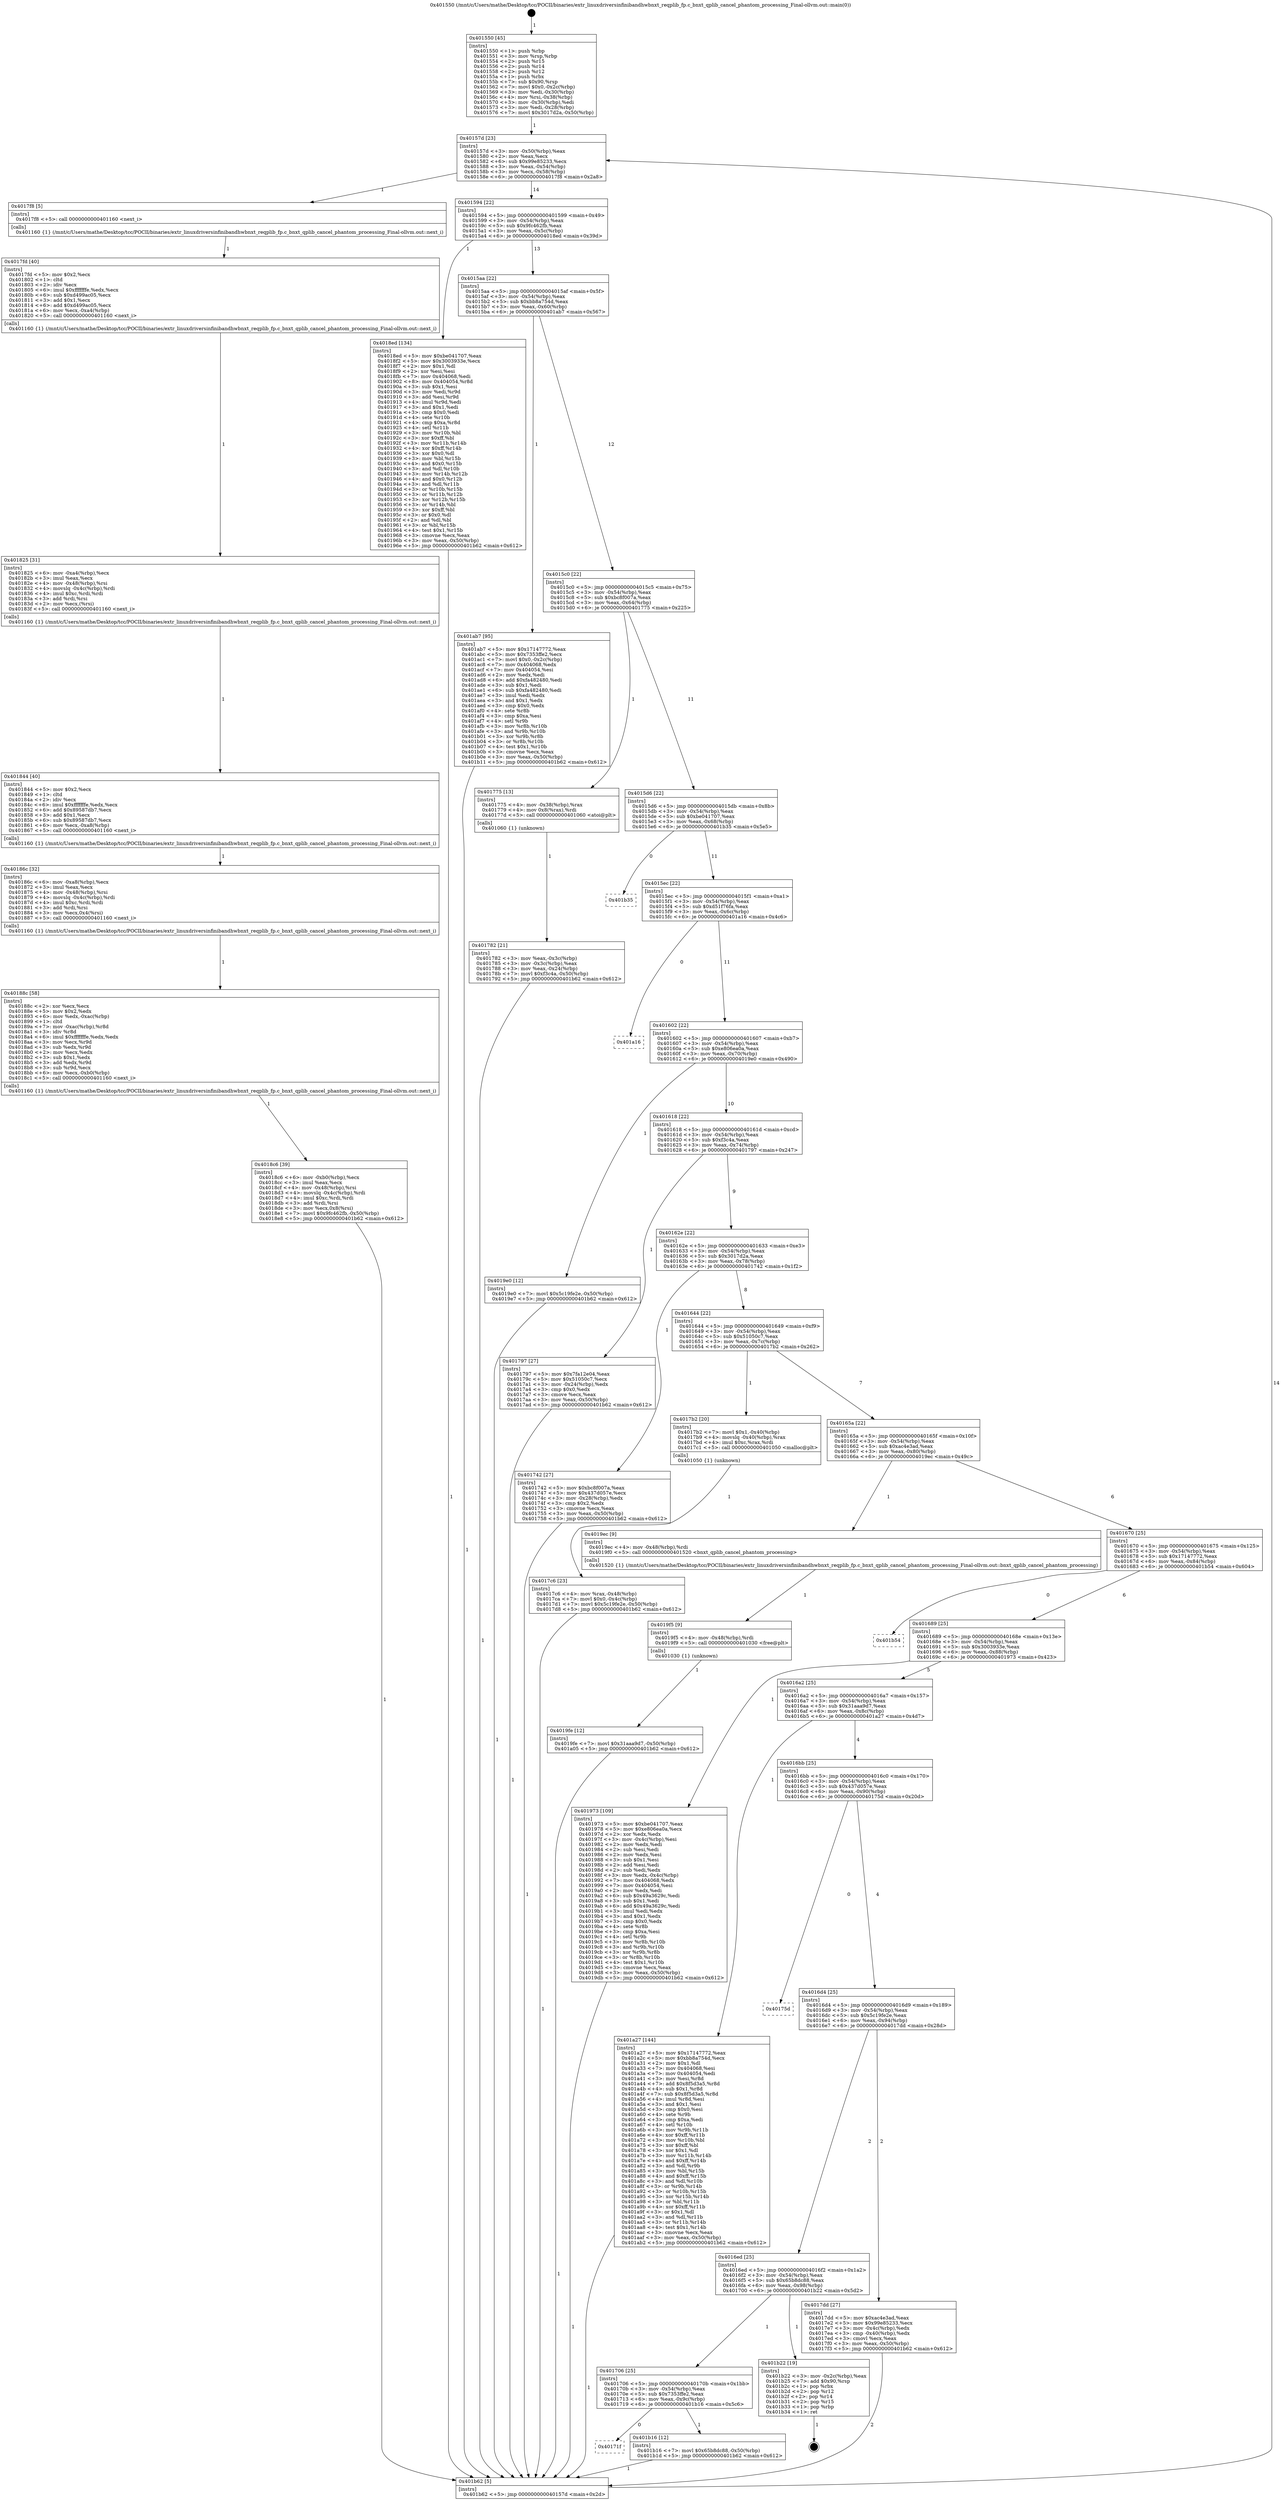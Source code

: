 digraph "0x401550" {
  label = "0x401550 (/mnt/c/Users/mathe/Desktop/tcc/POCII/binaries/extr_linuxdriversinfinibandhwbnxt_reqplib_fp.c_bnxt_qplib_cancel_phantom_processing_Final-ollvm.out::main(0))"
  labelloc = "t"
  node[shape=record]

  Entry [label="",width=0.3,height=0.3,shape=circle,fillcolor=black,style=filled]
  "0x40157d" [label="{
     0x40157d [23]\l
     | [instrs]\l
     &nbsp;&nbsp;0x40157d \<+3\>: mov -0x50(%rbp),%eax\l
     &nbsp;&nbsp;0x401580 \<+2\>: mov %eax,%ecx\l
     &nbsp;&nbsp;0x401582 \<+6\>: sub $0x99e85233,%ecx\l
     &nbsp;&nbsp;0x401588 \<+3\>: mov %eax,-0x54(%rbp)\l
     &nbsp;&nbsp;0x40158b \<+3\>: mov %ecx,-0x58(%rbp)\l
     &nbsp;&nbsp;0x40158e \<+6\>: je 00000000004017f8 \<main+0x2a8\>\l
  }"]
  "0x4017f8" [label="{
     0x4017f8 [5]\l
     | [instrs]\l
     &nbsp;&nbsp;0x4017f8 \<+5\>: call 0000000000401160 \<next_i\>\l
     | [calls]\l
     &nbsp;&nbsp;0x401160 \{1\} (/mnt/c/Users/mathe/Desktop/tcc/POCII/binaries/extr_linuxdriversinfinibandhwbnxt_reqplib_fp.c_bnxt_qplib_cancel_phantom_processing_Final-ollvm.out::next_i)\l
  }"]
  "0x401594" [label="{
     0x401594 [22]\l
     | [instrs]\l
     &nbsp;&nbsp;0x401594 \<+5\>: jmp 0000000000401599 \<main+0x49\>\l
     &nbsp;&nbsp;0x401599 \<+3\>: mov -0x54(%rbp),%eax\l
     &nbsp;&nbsp;0x40159c \<+5\>: sub $0x9fc462fb,%eax\l
     &nbsp;&nbsp;0x4015a1 \<+3\>: mov %eax,-0x5c(%rbp)\l
     &nbsp;&nbsp;0x4015a4 \<+6\>: je 00000000004018ed \<main+0x39d\>\l
  }"]
  Exit [label="",width=0.3,height=0.3,shape=circle,fillcolor=black,style=filled,peripheries=2]
  "0x4018ed" [label="{
     0x4018ed [134]\l
     | [instrs]\l
     &nbsp;&nbsp;0x4018ed \<+5\>: mov $0xbe041707,%eax\l
     &nbsp;&nbsp;0x4018f2 \<+5\>: mov $0x3003933e,%ecx\l
     &nbsp;&nbsp;0x4018f7 \<+2\>: mov $0x1,%dl\l
     &nbsp;&nbsp;0x4018f9 \<+2\>: xor %esi,%esi\l
     &nbsp;&nbsp;0x4018fb \<+7\>: mov 0x404068,%edi\l
     &nbsp;&nbsp;0x401902 \<+8\>: mov 0x404054,%r8d\l
     &nbsp;&nbsp;0x40190a \<+3\>: sub $0x1,%esi\l
     &nbsp;&nbsp;0x40190d \<+3\>: mov %edi,%r9d\l
     &nbsp;&nbsp;0x401910 \<+3\>: add %esi,%r9d\l
     &nbsp;&nbsp;0x401913 \<+4\>: imul %r9d,%edi\l
     &nbsp;&nbsp;0x401917 \<+3\>: and $0x1,%edi\l
     &nbsp;&nbsp;0x40191a \<+3\>: cmp $0x0,%edi\l
     &nbsp;&nbsp;0x40191d \<+4\>: sete %r10b\l
     &nbsp;&nbsp;0x401921 \<+4\>: cmp $0xa,%r8d\l
     &nbsp;&nbsp;0x401925 \<+4\>: setl %r11b\l
     &nbsp;&nbsp;0x401929 \<+3\>: mov %r10b,%bl\l
     &nbsp;&nbsp;0x40192c \<+3\>: xor $0xff,%bl\l
     &nbsp;&nbsp;0x40192f \<+3\>: mov %r11b,%r14b\l
     &nbsp;&nbsp;0x401932 \<+4\>: xor $0xff,%r14b\l
     &nbsp;&nbsp;0x401936 \<+3\>: xor $0x0,%dl\l
     &nbsp;&nbsp;0x401939 \<+3\>: mov %bl,%r15b\l
     &nbsp;&nbsp;0x40193c \<+4\>: and $0x0,%r15b\l
     &nbsp;&nbsp;0x401940 \<+3\>: and %dl,%r10b\l
     &nbsp;&nbsp;0x401943 \<+3\>: mov %r14b,%r12b\l
     &nbsp;&nbsp;0x401946 \<+4\>: and $0x0,%r12b\l
     &nbsp;&nbsp;0x40194a \<+3\>: and %dl,%r11b\l
     &nbsp;&nbsp;0x40194d \<+3\>: or %r10b,%r15b\l
     &nbsp;&nbsp;0x401950 \<+3\>: or %r11b,%r12b\l
     &nbsp;&nbsp;0x401953 \<+3\>: xor %r12b,%r15b\l
     &nbsp;&nbsp;0x401956 \<+3\>: or %r14b,%bl\l
     &nbsp;&nbsp;0x401959 \<+3\>: xor $0xff,%bl\l
     &nbsp;&nbsp;0x40195c \<+3\>: or $0x0,%dl\l
     &nbsp;&nbsp;0x40195f \<+2\>: and %dl,%bl\l
     &nbsp;&nbsp;0x401961 \<+3\>: or %bl,%r15b\l
     &nbsp;&nbsp;0x401964 \<+4\>: test $0x1,%r15b\l
     &nbsp;&nbsp;0x401968 \<+3\>: cmovne %ecx,%eax\l
     &nbsp;&nbsp;0x40196b \<+3\>: mov %eax,-0x50(%rbp)\l
     &nbsp;&nbsp;0x40196e \<+5\>: jmp 0000000000401b62 \<main+0x612\>\l
  }"]
  "0x4015aa" [label="{
     0x4015aa [22]\l
     | [instrs]\l
     &nbsp;&nbsp;0x4015aa \<+5\>: jmp 00000000004015af \<main+0x5f\>\l
     &nbsp;&nbsp;0x4015af \<+3\>: mov -0x54(%rbp),%eax\l
     &nbsp;&nbsp;0x4015b2 \<+5\>: sub $0xbb8a754d,%eax\l
     &nbsp;&nbsp;0x4015b7 \<+3\>: mov %eax,-0x60(%rbp)\l
     &nbsp;&nbsp;0x4015ba \<+6\>: je 0000000000401ab7 \<main+0x567\>\l
  }"]
  "0x40171f" [label="{
     0x40171f\l
  }", style=dashed]
  "0x401ab7" [label="{
     0x401ab7 [95]\l
     | [instrs]\l
     &nbsp;&nbsp;0x401ab7 \<+5\>: mov $0x17147772,%eax\l
     &nbsp;&nbsp;0x401abc \<+5\>: mov $0x7353ffe2,%ecx\l
     &nbsp;&nbsp;0x401ac1 \<+7\>: movl $0x0,-0x2c(%rbp)\l
     &nbsp;&nbsp;0x401ac8 \<+7\>: mov 0x404068,%edx\l
     &nbsp;&nbsp;0x401acf \<+7\>: mov 0x404054,%esi\l
     &nbsp;&nbsp;0x401ad6 \<+2\>: mov %edx,%edi\l
     &nbsp;&nbsp;0x401ad8 \<+6\>: add $0xfa482480,%edi\l
     &nbsp;&nbsp;0x401ade \<+3\>: sub $0x1,%edi\l
     &nbsp;&nbsp;0x401ae1 \<+6\>: sub $0xfa482480,%edi\l
     &nbsp;&nbsp;0x401ae7 \<+3\>: imul %edi,%edx\l
     &nbsp;&nbsp;0x401aea \<+3\>: and $0x1,%edx\l
     &nbsp;&nbsp;0x401aed \<+3\>: cmp $0x0,%edx\l
     &nbsp;&nbsp;0x401af0 \<+4\>: sete %r8b\l
     &nbsp;&nbsp;0x401af4 \<+3\>: cmp $0xa,%esi\l
     &nbsp;&nbsp;0x401af7 \<+4\>: setl %r9b\l
     &nbsp;&nbsp;0x401afb \<+3\>: mov %r8b,%r10b\l
     &nbsp;&nbsp;0x401afe \<+3\>: and %r9b,%r10b\l
     &nbsp;&nbsp;0x401b01 \<+3\>: xor %r9b,%r8b\l
     &nbsp;&nbsp;0x401b04 \<+3\>: or %r8b,%r10b\l
     &nbsp;&nbsp;0x401b07 \<+4\>: test $0x1,%r10b\l
     &nbsp;&nbsp;0x401b0b \<+3\>: cmovne %ecx,%eax\l
     &nbsp;&nbsp;0x401b0e \<+3\>: mov %eax,-0x50(%rbp)\l
     &nbsp;&nbsp;0x401b11 \<+5\>: jmp 0000000000401b62 \<main+0x612\>\l
  }"]
  "0x4015c0" [label="{
     0x4015c0 [22]\l
     | [instrs]\l
     &nbsp;&nbsp;0x4015c0 \<+5\>: jmp 00000000004015c5 \<main+0x75\>\l
     &nbsp;&nbsp;0x4015c5 \<+3\>: mov -0x54(%rbp),%eax\l
     &nbsp;&nbsp;0x4015c8 \<+5\>: sub $0xbc8f007a,%eax\l
     &nbsp;&nbsp;0x4015cd \<+3\>: mov %eax,-0x64(%rbp)\l
     &nbsp;&nbsp;0x4015d0 \<+6\>: je 0000000000401775 \<main+0x225\>\l
  }"]
  "0x401b16" [label="{
     0x401b16 [12]\l
     | [instrs]\l
     &nbsp;&nbsp;0x401b16 \<+7\>: movl $0x65b8dc88,-0x50(%rbp)\l
     &nbsp;&nbsp;0x401b1d \<+5\>: jmp 0000000000401b62 \<main+0x612\>\l
  }"]
  "0x401775" [label="{
     0x401775 [13]\l
     | [instrs]\l
     &nbsp;&nbsp;0x401775 \<+4\>: mov -0x38(%rbp),%rax\l
     &nbsp;&nbsp;0x401779 \<+4\>: mov 0x8(%rax),%rdi\l
     &nbsp;&nbsp;0x40177d \<+5\>: call 0000000000401060 \<atoi@plt\>\l
     | [calls]\l
     &nbsp;&nbsp;0x401060 \{1\} (unknown)\l
  }"]
  "0x4015d6" [label="{
     0x4015d6 [22]\l
     | [instrs]\l
     &nbsp;&nbsp;0x4015d6 \<+5\>: jmp 00000000004015db \<main+0x8b\>\l
     &nbsp;&nbsp;0x4015db \<+3\>: mov -0x54(%rbp),%eax\l
     &nbsp;&nbsp;0x4015de \<+5\>: sub $0xbe041707,%eax\l
     &nbsp;&nbsp;0x4015e3 \<+3\>: mov %eax,-0x68(%rbp)\l
     &nbsp;&nbsp;0x4015e6 \<+6\>: je 0000000000401b35 \<main+0x5e5\>\l
  }"]
  "0x401706" [label="{
     0x401706 [25]\l
     | [instrs]\l
     &nbsp;&nbsp;0x401706 \<+5\>: jmp 000000000040170b \<main+0x1bb\>\l
     &nbsp;&nbsp;0x40170b \<+3\>: mov -0x54(%rbp),%eax\l
     &nbsp;&nbsp;0x40170e \<+5\>: sub $0x7353ffe2,%eax\l
     &nbsp;&nbsp;0x401713 \<+6\>: mov %eax,-0x9c(%rbp)\l
     &nbsp;&nbsp;0x401719 \<+6\>: je 0000000000401b16 \<main+0x5c6\>\l
  }"]
  "0x401b35" [label="{
     0x401b35\l
  }", style=dashed]
  "0x4015ec" [label="{
     0x4015ec [22]\l
     | [instrs]\l
     &nbsp;&nbsp;0x4015ec \<+5\>: jmp 00000000004015f1 \<main+0xa1\>\l
     &nbsp;&nbsp;0x4015f1 \<+3\>: mov -0x54(%rbp),%eax\l
     &nbsp;&nbsp;0x4015f4 \<+5\>: sub $0xd51f76fa,%eax\l
     &nbsp;&nbsp;0x4015f9 \<+3\>: mov %eax,-0x6c(%rbp)\l
     &nbsp;&nbsp;0x4015fc \<+6\>: je 0000000000401a16 \<main+0x4c6\>\l
  }"]
  "0x401b22" [label="{
     0x401b22 [19]\l
     | [instrs]\l
     &nbsp;&nbsp;0x401b22 \<+3\>: mov -0x2c(%rbp),%eax\l
     &nbsp;&nbsp;0x401b25 \<+7\>: add $0x90,%rsp\l
     &nbsp;&nbsp;0x401b2c \<+1\>: pop %rbx\l
     &nbsp;&nbsp;0x401b2d \<+2\>: pop %r12\l
     &nbsp;&nbsp;0x401b2f \<+2\>: pop %r14\l
     &nbsp;&nbsp;0x401b31 \<+2\>: pop %r15\l
     &nbsp;&nbsp;0x401b33 \<+1\>: pop %rbp\l
     &nbsp;&nbsp;0x401b34 \<+1\>: ret\l
  }"]
  "0x401a16" [label="{
     0x401a16\l
  }", style=dashed]
  "0x401602" [label="{
     0x401602 [22]\l
     | [instrs]\l
     &nbsp;&nbsp;0x401602 \<+5\>: jmp 0000000000401607 \<main+0xb7\>\l
     &nbsp;&nbsp;0x401607 \<+3\>: mov -0x54(%rbp),%eax\l
     &nbsp;&nbsp;0x40160a \<+5\>: sub $0xe806ea0a,%eax\l
     &nbsp;&nbsp;0x40160f \<+3\>: mov %eax,-0x70(%rbp)\l
     &nbsp;&nbsp;0x401612 \<+6\>: je 00000000004019e0 \<main+0x490\>\l
  }"]
  "0x4019fe" [label="{
     0x4019fe [12]\l
     | [instrs]\l
     &nbsp;&nbsp;0x4019fe \<+7\>: movl $0x31aaa9d7,-0x50(%rbp)\l
     &nbsp;&nbsp;0x401a05 \<+5\>: jmp 0000000000401b62 \<main+0x612\>\l
  }"]
  "0x4019e0" [label="{
     0x4019e0 [12]\l
     | [instrs]\l
     &nbsp;&nbsp;0x4019e0 \<+7\>: movl $0x5c19fe2e,-0x50(%rbp)\l
     &nbsp;&nbsp;0x4019e7 \<+5\>: jmp 0000000000401b62 \<main+0x612\>\l
  }"]
  "0x401618" [label="{
     0x401618 [22]\l
     | [instrs]\l
     &nbsp;&nbsp;0x401618 \<+5\>: jmp 000000000040161d \<main+0xcd\>\l
     &nbsp;&nbsp;0x40161d \<+3\>: mov -0x54(%rbp),%eax\l
     &nbsp;&nbsp;0x401620 \<+5\>: sub $0xf3c4a,%eax\l
     &nbsp;&nbsp;0x401625 \<+3\>: mov %eax,-0x74(%rbp)\l
     &nbsp;&nbsp;0x401628 \<+6\>: je 0000000000401797 \<main+0x247\>\l
  }"]
  "0x4019f5" [label="{
     0x4019f5 [9]\l
     | [instrs]\l
     &nbsp;&nbsp;0x4019f5 \<+4\>: mov -0x48(%rbp),%rdi\l
     &nbsp;&nbsp;0x4019f9 \<+5\>: call 0000000000401030 \<free@plt\>\l
     | [calls]\l
     &nbsp;&nbsp;0x401030 \{1\} (unknown)\l
  }"]
  "0x401797" [label="{
     0x401797 [27]\l
     | [instrs]\l
     &nbsp;&nbsp;0x401797 \<+5\>: mov $0x7fa12e04,%eax\l
     &nbsp;&nbsp;0x40179c \<+5\>: mov $0x51050c7,%ecx\l
     &nbsp;&nbsp;0x4017a1 \<+3\>: mov -0x24(%rbp),%edx\l
     &nbsp;&nbsp;0x4017a4 \<+3\>: cmp $0x0,%edx\l
     &nbsp;&nbsp;0x4017a7 \<+3\>: cmove %ecx,%eax\l
     &nbsp;&nbsp;0x4017aa \<+3\>: mov %eax,-0x50(%rbp)\l
     &nbsp;&nbsp;0x4017ad \<+5\>: jmp 0000000000401b62 \<main+0x612\>\l
  }"]
  "0x40162e" [label="{
     0x40162e [22]\l
     | [instrs]\l
     &nbsp;&nbsp;0x40162e \<+5\>: jmp 0000000000401633 \<main+0xe3\>\l
     &nbsp;&nbsp;0x401633 \<+3\>: mov -0x54(%rbp),%eax\l
     &nbsp;&nbsp;0x401636 \<+5\>: sub $0x3017d2a,%eax\l
     &nbsp;&nbsp;0x40163b \<+3\>: mov %eax,-0x78(%rbp)\l
     &nbsp;&nbsp;0x40163e \<+6\>: je 0000000000401742 \<main+0x1f2\>\l
  }"]
  "0x4018c6" [label="{
     0x4018c6 [39]\l
     | [instrs]\l
     &nbsp;&nbsp;0x4018c6 \<+6\>: mov -0xb0(%rbp),%ecx\l
     &nbsp;&nbsp;0x4018cc \<+3\>: imul %eax,%ecx\l
     &nbsp;&nbsp;0x4018cf \<+4\>: mov -0x48(%rbp),%rsi\l
     &nbsp;&nbsp;0x4018d3 \<+4\>: movslq -0x4c(%rbp),%rdi\l
     &nbsp;&nbsp;0x4018d7 \<+4\>: imul $0xc,%rdi,%rdi\l
     &nbsp;&nbsp;0x4018db \<+3\>: add %rdi,%rsi\l
     &nbsp;&nbsp;0x4018de \<+3\>: mov %ecx,0x8(%rsi)\l
     &nbsp;&nbsp;0x4018e1 \<+7\>: movl $0x9fc462fb,-0x50(%rbp)\l
     &nbsp;&nbsp;0x4018e8 \<+5\>: jmp 0000000000401b62 \<main+0x612\>\l
  }"]
  "0x401742" [label="{
     0x401742 [27]\l
     | [instrs]\l
     &nbsp;&nbsp;0x401742 \<+5\>: mov $0xbc8f007a,%eax\l
     &nbsp;&nbsp;0x401747 \<+5\>: mov $0x437d057e,%ecx\l
     &nbsp;&nbsp;0x40174c \<+3\>: mov -0x28(%rbp),%edx\l
     &nbsp;&nbsp;0x40174f \<+3\>: cmp $0x2,%edx\l
     &nbsp;&nbsp;0x401752 \<+3\>: cmovne %ecx,%eax\l
     &nbsp;&nbsp;0x401755 \<+3\>: mov %eax,-0x50(%rbp)\l
     &nbsp;&nbsp;0x401758 \<+5\>: jmp 0000000000401b62 \<main+0x612\>\l
  }"]
  "0x401644" [label="{
     0x401644 [22]\l
     | [instrs]\l
     &nbsp;&nbsp;0x401644 \<+5\>: jmp 0000000000401649 \<main+0xf9\>\l
     &nbsp;&nbsp;0x401649 \<+3\>: mov -0x54(%rbp),%eax\l
     &nbsp;&nbsp;0x40164c \<+5\>: sub $0x51050c7,%eax\l
     &nbsp;&nbsp;0x401651 \<+3\>: mov %eax,-0x7c(%rbp)\l
     &nbsp;&nbsp;0x401654 \<+6\>: je 00000000004017b2 \<main+0x262\>\l
  }"]
  "0x401b62" [label="{
     0x401b62 [5]\l
     | [instrs]\l
     &nbsp;&nbsp;0x401b62 \<+5\>: jmp 000000000040157d \<main+0x2d\>\l
  }"]
  "0x401550" [label="{
     0x401550 [45]\l
     | [instrs]\l
     &nbsp;&nbsp;0x401550 \<+1\>: push %rbp\l
     &nbsp;&nbsp;0x401551 \<+3\>: mov %rsp,%rbp\l
     &nbsp;&nbsp;0x401554 \<+2\>: push %r15\l
     &nbsp;&nbsp;0x401556 \<+2\>: push %r14\l
     &nbsp;&nbsp;0x401558 \<+2\>: push %r12\l
     &nbsp;&nbsp;0x40155a \<+1\>: push %rbx\l
     &nbsp;&nbsp;0x40155b \<+7\>: sub $0x90,%rsp\l
     &nbsp;&nbsp;0x401562 \<+7\>: movl $0x0,-0x2c(%rbp)\l
     &nbsp;&nbsp;0x401569 \<+3\>: mov %edi,-0x30(%rbp)\l
     &nbsp;&nbsp;0x40156c \<+4\>: mov %rsi,-0x38(%rbp)\l
     &nbsp;&nbsp;0x401570 \<+3\>: mov -0x30(%rbp),%edi\l
     &nbsp;&nbsp;0x401573 \<+3\>: mov %edi,-0x28(%rbp)\l
     &nbsp;&nbsp;0x401576 \<+7\>: movl $0x3017d2a,-0x50(%rbp)\l
  }"]
  "0x401782" [label="{
     0x401782 [21]\l
     | [instrs]\l
     &nbsp;&nbsp;0x401782 \<+3\>: mov %eax,-0x3c(%rbp)\l
     &nbsp;&nbsp;0x401785 \<+3\>: mov -0x3c(%rbp),%eax\l
     &nbsp;&nbsp;0x401788 \<+3\>: mov %eax,-0x24(%rbp)\l
     &nbsp;&nbsp;0x40178b \<+7\>: movl $0xf3c4a,-0x50(%rbp)\l
     &nbsp;&nbsp;0x401792 \<+5\>: jmp 0000000000401b62 \<main+0x612\>\l
  }"]
  "0x40188c" [label="{
     0x40188c [58]\l
     | [instrs]\l
     &nbsp;&nbsp;0x40188c \<+2\>: xor %ecx,%ecx\l
     &nbsp;&nbsp;0x40188e \<+5\>: mov $0x2,%edx\l
     &nbsp;&nbsp;0x401893 \<+6\>: mov %edx,-0xac(%rbp)\l
     &nbsp;&nbsp;0x401899 \<+1\>: cltd\l
     &nbsp;&nbsp;0x40189a \<+7\>: mov -0xac(%rbp),%r8d\l
     &nbsp;&nbsp;0x4018a1 \<+3\>: idiv %r8d\l
     &nbsp;&nbsp;0x4018a4 \<+6\>: imul $0xfffffffe,%edx,%edx\l
     &nbsp;&nbsp;0x4018aa \<+3\>: mov %ecx,%r9d\l
     &nbsp;&nbsp;0x4018ad \<+3\>: sub %edx,%r9d\l
     &nbsp;&nbsp;0x4018b0 \<+2\>: mov %ecx,%edx\l
     &nbsp;&nbsp;0x4018b2 \<+3\>: sub $0x1,%edx\l
     &nbsp;&nbsp;0x4018b5 \<+3\>: add %edx,%r9d\l
     &nbsp;&nbsp;0x4018b8 \<+3\>: sub %r9d,%ecx\l
     &nbsp;&nbsp;0x4018bb \<+6\>: mov %ecx,-0xb0(%rbp)\l
     &nbsp;&nbsp;0x4018c1 \<+5\>: call 0000000000401160 \<next_i\>\l
     | [calls]\l
     &nbsp;&nbsp;0x401160 \{1\} (/mnt/c/Users/mathe/Desktop/tcc/POCII/binaries/extr_linuxdriversinfinibandhwbnxt_reqplib_fp.c_bnxt_qplib_cancel_phantom_processing_Final-ollvm.out::next_i)\l
  }"]
  "0x4017b2" [label="{
     0x4017b2 [20]\l
     | [instrs]\l
     &nbsp;&nbsp;0x4017b2 \<+7\>: movl $0x1,-0x40(%rbp)\l
     &nbsp;&nbsp;0x4017b9 \<+4\>: movslq -0x40(%rbp),%rax\l
     &nbsp;&nbsp;0x4017bd \<+4\>: imul $0xc,%rax,%rdi\l
     &nbsp;&nbsp;0x4017c1 \<+5\>: call 0000000000401050 \<malloc@plt\>\l
     | [calls]\l
     &nbsp;&nbsp;0x401050 \{1\} (unknown)\l
  }"]
  "0x40165a" [label="{
     0x40165a [22]\l
     | [instrs]\l
     &nbsp;&nbsp;0x40165a \<+5\>: jmp 000000000040165f \<main+0x10f\>\l
     &nbsp;&nbsp;0x40165f \<+3\>: mov -0x54(%rbp),%eax\l
     &nbsp;&nbsp;0x401662 \<+5\>: sub $0xac4e3ad,%eax\l
     &nbsp;&nbsp;0x401667 \<+3\>: mov %eax,-0x80(%rbp)\l
     &nbsp;&nbsp;0x40166a \<+6\>: je 00000000004019ec \<main+0x49c\>\l
  }"]
  "0x4017c6" [label="{
     0x4017c6 [23]\l
     | [instrs]\l
     &nbsp;&nbsp;0x4017c6 \<+4\>: mov %rax,-0x48(%rbp)\l
     &nbsp;&nbsp;0x4017ca \<+7\>: movl $0x0,-0x4c(%rbp)\l
     &nbsp;&nbsp;0x4017d1 \<+7\>: movl $0x5c19fe2e,-0x50(%rbp)\l
     &nbsp;&nbsp;0x4017d8 \<+5\>: jmp 0000000000401b62 \<main+0x612\>\l
  }"]
  "0x40186c" [label="{
     0x40186c [32]\l
     | [instrs]\l
     &nbsp;&nbsp;0x40186c \<+6\>: mov -0xa8(%rbp),%ecx\l
     &nbsp;&nbsp;0x401872 \<+3\>: imul %eax,%ecx\l
     &nbsp;&nbsp;0x401875 \<+4\>: mov -0x48(%rbp),%rsi\l
     &nbsp;&nbsp;0x401879 \<+4\>: movslq -0x4c(%rbp),%rdi\l
     &nbsp;&nbsp;0x40187d \<+4\>: imul $0xc,%rdi,%rdi\l
     &nbsp;&nbsp;0x401881 \<+3\>: add %rdi,%rsi\l
     &nbsp;&nbsp;0x401884 \<+3\>: mov %ecx,0x4(%rsi)\l
     &nbsp;&nbsp;0x401887 \<+5\>: call 0000000000401160 \<next_i\>\l
     | [calls]\l
     &nbsp;&nbsp;0x401160 \{1\} (/mnt/c/Users/mathe/Desktop/tcc/POCII/binaries/extr_linuxdriversinfinibandhwbnxt_reqplib_fp.c_bnxt_qplib_cancel_phantom_processing_Final-ollvm.out::next_i)\l
  }"]
  "0x4019ec" [label="{
     0x4019ec [9]\l
     | [instrs]\l
     &nbsp;&nbsp;0x4019ec \<+4\>: mov -0x48(%rbp),%rdi\l
     &nbsp;&nbsp;0x4019f0 \<+5\>: call 0000000000401520 \<bnxt_qplib_cancel_phantom_processing\>\l
     | [calls]\l
     &nbsp;&nbsp;0x401520 \{1\} (/mnt/c/Users/mathe/Desktop/tcc/POCII/binaries/extr_linuxdriversinfinibandhwbnxt_reqplib_fp.c_bnxt_qplib_cancel_phantom_processing_Final-ollvm.out::bnxt_qplib_cancel_phantom_processing)\l
  }"]
  "0x401670" [label="{
     0x401670 [25]\l
     | [instrs]\l
     &nbsp;&nbsp;0x401670 \<+5\>: jmp 0000000000401675 \<main+0x125\>\l
     &nbsp;&nbsp;0x401675 \<+3\>: mov -0x54(%rbp),%eax\l
     &nbsp;&nbsp;0x401678 \<+5\>: sub $0x17147772,%eax\l
     &nbsp;&nbsp;0x40167d \<+6\>: mov %eax,-0x84(%rbp)\l
     &nbsp;&nbsp;0x401683 \<+6\>: je 0000000000401b54 \<main+0x604\>\l
  }"]
  "0x401844" [label="{
     0x401844 [40]\l
     | [instrs]\l
     &nbsp;&nbsp;0x401844 \<+5\>: mov $0x2,%ecx\l
     &nbsp;&nbsp;0x401849 \<+1\>: cltd\l
     &nbsp;&nbsp;0x40184a \<+2\>: idiv %ecx\l
     &nbsp;&nbsp;0x40184c \<+6\>: imul $0xfffffffe,%edx,%ecx\l
     &nbsp;&nbsp;0x401852 \<+6\>: add $0x89587db7,%ecx\l
     &nbsp;&nbsp;0x401858 \<+3\>: add $0x1,%ecx\l
     &nbsp;&nbsp;0x40185b \<+6\>: sub $0x89587db7,%ecx\l
     &nbsp;&nbsp;0x401861 \<+6\>: mov %ecx,-0xa8(%rbp)\l
     &nbsp;&nbsp;0x401867 \<+5\>: call 0000000000401160 \<next_i\>\l
     | [calls]\l
     &nbsp;&nbsp;0x401160 \{1\} (/mnt/c/Users/mathe/Desktop/tcc/POCII/binaries/extr_linuxdriversinfinibandhwbnxt_reqplib_fp.c_bnxt_qplib_cancel_phantom_processing_Final-ollvm.out::next_i)\l
  }"]
  "0x401b54" [label="{
     0x401b54\l
  }", style=dashed]
  "0x401689" [label="{
     0x401689 [25]\l
     | [instrs]\l
     &nbsp;&nbsp;0x401689 \<+5\>: jmp 000000000040168e \<main+0x13e\>\l
     &nbsp;&nbsp;0x40168e \<+3\>: mov -0x54(%rbp),%eax\l
     &nbsp;&nbsp;0x401691 \<+5\>: sub $0x3003933e,%eax\l
     &nbsp;&nbsp;0x401696 \<+6\>: mov %eax,-0x88(%rbp)\l
     &nbsp;&nbsp;0x40169c \<+6\>: je 0000000000401973 \<main+0x423\>\l
  }"]
  "0x401825" [label="{
     0x401825 [31]\l
     | [instrs]\l
     &nbsp;&nbsp;0x401825 \<+6\>: mov -0xa4(%rbp),%ecx\l
     &nbsp;&nbsp;0x40182b \<+3\>: imul %eax,%ecx\l
     &nbsp;&nbsp;0x40182e \<+4\>: mov -0x48(%rbp),%rsi\l
     &nbsp;&nbsp;0x401832 \<+4\>: movslq -0x4c(%rbp),%rdi\l
     &nbsp;&nbsp;0x401836 \<+4\>: imul $0xc,%rdi,%rdi\l
     &nbsp;&nbsp;0x40183a \<+3\>: add %rdi,%rsi\l
     &nbsp;&nbsp;0x40183d \<+2\>: mov %ecx,(%rsi)\l
     &nbsp;&nbsp;0x40183f \<+5\>: call 0000000000401160 \<next_i\>\l
     | [calls]\l
     &nbsp;&nbsp;0x401160 \{1\} (/mnt/c/Users/mathe/Desktop/tcc/POCII/binaries/extr_linuxdriversinfinibandhwbnxt_reqplib_fp.c_bnxt_qplib_cancel_phantom_processing_Final-ollvm.out::next_i)\l
  }"]
  "0x401973" [label="{
     0x401973 [109]\l
     | [instrs]\l
     &nbsp;&nbsp;0x401973 \<+5\>: mov $0xbe041707,%eax\l
     &nbsp;&nbsp;0x401978 \<+5\>: mov $0xe806ea0a,%ecx\l
     &nbsp;&nbsp;0x40197d \<+2\>: xor %edx,%edx\l
     &nbsp;&nbsp;0x40197f \<+3\>: mov -0x4c(%rbp),%esi\l
     &nbsp;&nbsp;0x401982 \<+2\>: mov %edx,%edi\l
     &nbsp;&nbsp;0x401984 \<+2\>: sub %esi,%edi\l
     &nbsp;&nbsp;0x401986 \<+2\>: mov %edx,%esi\l
     &nbsp;&nbsp;0x401988 \<+3\>: sub $0x1,%esi\l
     &nbsp;&nbsp;0x40198b \<+2\>: add %esi,%edi\l
     &nbsp;&nbsp;0x40198d \<+2\>: sub %edi,%edx\l
     &nbsp;&nbsp;0x40198f \<+3\>: mov %edx,-0x4c(%rbp)\l
     &nbsp;&nbsp;0x401992 \<+7\>: mov 0x404068,%edx\l
     &nbsp;&nbsp;0x401999 \<+7\>: mov 0x404054,%esi\l
     &nbsp;&nbsp;0x4019a0 \<+2\>: mov %edx,%edi\l
     &nbsp;&nbsp;0x4019a2 \<+6\>: sub $0x49a3629c,%edi\l
     &nbsp;&nbsp;0x4019a8 \<+3\>: sub $0x1,%edi\l
     &nbsp;&nbsp;0x4019ab \<+6\>: add $0x49a3629c,%edi\l
     &nbsp;&nbsp;0x4019b1 \<+3\>: imul %edi,%edx\l
     &nbsp;&nbsp;0x4019b4 \<+3\>: and $0x1,%edx\l
     &nbsp;&nbsp;0x4019b7 \<+3\>: cmp $0x0,%edx\l
     &nbsp;&nbsp;0x4019ba \<+4\>: sete %r8b\l
     &nbsp;&nbsp;0x4019be \<+3\>: cmp $0xa,%esi\l
     &nbsp;&nbsp;0x4019c1 \<+4\>: setl %r9b\l
     &nbsp;&nbsp;0x4019c5 \<+3\>: mov %r8b,%r10b\l
     &nbsp;&nbsp;0x4019c8 \<+3\>: and %r9b,%r10b\l
     &nbsp;&nbsp;0x4019cb \<+3\>: xor %r9b,%r8b\l
     &nbsp;&nbsp;0x4019ce \<+3\>: or %r8b,%r10b\l
     &nbsp;&nbsp;0x4019d1 \<+4\>: test $0x1,%r10b\l
     &nbsp;&nbsp;0x4019d5 \<+3\>: cmovne %ecx,%eax\l
     &nbsp;&nbsp;0x4019d8 \<+3\>: mov %eax,-0x50(%rbp)\l
     &nbsp;&nbsp;0x4019db \<+5\>: jmp 0000000000401b62 \<main+0x612\>\l
  }"]
  "0x4016a2" [label="{
     0x4016a2 [25]\l
     | [instrs]\l
     &nbsp;&nbsp;0x4016a2 \<+5\>: jmp 00000000004016a7 \<main+0x157\>\l
     &nbsp;&nbsp;0x4016a7 \<+3\>: mov -0x54(%rbp),%eax\l
     &nbsp;&nbsp;0x4016aa \<+5\>: sub $0x31aaa9d7,%eax\l
     &nbsp;&nbsp;0x4016af \<+6\>: mov %eax,-0x8c(%rbp)\l
     &nbsp;&nbsp;0x4016b5 \<+6\>: je 0000000000401a27 \<main+0x4d7\>\l
  }"]
  "0x4017fd" [label="{
     0x4017fd [40]\l
     | [instrs]\l
     &nbsp;&nbsp;0x4017fd \<+5\>: mov $0x2,%ecx\l
     &nbsp;&nbsp;0x401802 \<+1\>: cltd\l
     &nbsp;&nbsp;0x401803 \<+2\>: idiv %ecx\l
     &nbsp;&nbsp;0x401805 \<+6\>: imul $0xfffffffe,%edx,%ecx\l
     &nbsp;&nbsp;0x40180b \<+6\>: sub $0xd499ac05,%ecx\l
     &nbsp;&nbsp;0x401811 \<+3\>: add $0x1,%ecx\l
     &nbsp;&nbsp;0x401814 \<+6\>: add $0xd499ac05,%ecx\l
     &nbsp;&nbsp;0x40181a \<+6\>: mov %ecx,-0xa4(%rbp)\l
     &nbsp;&nbsp;0x401820 \<+5\>: call 0000000000401160 \<next_i\>\l
     | [calls]\l
     &nbsp;&nbsp;0x401160 \{1\} (/mnt/c/Users/mathe/Desktop/tcc/POCII/binaries/extr_linuxdriversinfinibandhwbnxt_reqplib_fp.c_bnxt_qplib_cancel_phantom_processing_Final-ollvm.out::next_i)\l
  }"]
  "0x401a27" [label="{
     0x401a27 [144]\l
     | [instrs]\l
     &nbsp;&nbsp;0x401a27 \<+5\>: mov $0x17147772,%eax\l
     &nbsp;&nbsp;0x401a2c \<+5\>: mov $0xbb8a754d,%ecx\l
     &nbsp;&nbsp;0x401a31 \<+2\>: mov $0x1,%dl\l
     &nbsp;&nbsp;0x401a33 \<+7\>: mov 0x404068,%esi\l
     &nbsp;&nbsp;0x401a3a \<+7\>: mov 0x404054,%edi\l
     &nbsp;&nbsp;0x401a41 \<+3\>: mov %esi,%r8d\l
     &nbsp;&nbsp;0x401a44 \<+7\>: add $0x8f5d3a5,%r8d\l
     &nbsp;&nbsp;0x401a4b \<+4\>: sub $0x1,%r8d\l
     &nbsp;&nbsp;0x401a4f \<+7\>: sub $0x8f5d3a5,%r8d\l
     &nbsp;&nbsp;0x401a56 \<+4\>: imul %r8d,%esi\l
     &nbsp;&nbsp;0x401a5a \<+3\>: and $0x1,%esi\l
     &nbsp;&nbsp;0x401a5d \<+3\>: cmp $0x0,%esi\l
     &nbsp;&nbsp;0x401a60 \<+4\>: sete %r9b\l
     &nbsp;&nbsp;0x401a64 \<+3\>: cmp $0xa,%edi\l
     &nbsp;&nbsp;0x401a67 \<+4\>: setl %r10b\l
     &nbsp;&nbsp;0x401a6b \<+3\>: mov %r9b,%r11b\l
     &nbsp;&nbsp;0x401a6e \<+4\>: xor $0xff,%r11b\l
     &nbsp;&nbsp;0x401a72 \<+3\>: mov %r10b,%bl\l
     &nbsp;&nbsp;0x401a75 \<+3\>: xor $0xff,%bl\l
     &nbsp;&nbsp;0x401a78 \<+3\>: xor $0x1,%dl\l
     &nbsp;&nbsp;0x401a7b \<+3\>: mov %r11b,%r14b\l
     &nbsp;&nbsp;0x401a7e \<+4\>: and $0xff,%r14b\l
     &nbsp;&nbsp;0x401a82 \<+3\>: and %dl,%r9b\l
     &nbsp;&nbsp;0x401a85 \<+3\>: mov %bl,%r15b\l
     &nbsp;&nbsp;0x401a88 \<+4\>: and $0xff,%r15b\l
     &nbsp;&nbsp;0x401a8c \<+3\>: and %dl,%r10b\l
     &nbsp;&nbsp;0x401a8f \<+3\>: or %r9b,%r14b\l
     &nbsp;&nbsp;0x401a92 \<+3\>: or %r10b,%r15b\l
     &nbsp;&nbsp;0x401a95 \<+3\>: xor %r15b,%r14b\l
     &nbsp;&nbsp;0x401a98 \<+3\>: or %bl,%r11b\l
     &nbsp;&nbsp;0x401a9b \<+4\>: xor $0xff,%r11b\l
     &nbsp;&nbsp;0x401a9f \<+3\>: or $0x1,%dl\l
     &nbsp;&nbsp;0x401aa2 \<+3\>: and %dl,%r11b\l
     &nbsp;&nbsp;0x401aa5 \<+3\>: or %r11b,%r14b\l
     &nbsp;&nbsp;0x401aa8 \<+4\>: test $0x1,%r14b\l
     &nbsp;&nbsp;0x401aac \<+3\>: cmovne %ecx,%eax\l
     &nbsp;&nbsp;0x401aaf \<+3\>: mov %eax,-0x50(%rbp)\l
     &nbsp;&nbsp;0x401ab2 \<+5\>: jmp 0000000000401b62 \<main+0x612\>\l
  }"]
  "0x4016bb" [label="{
     0x4016bb [25]\l
     | [instrs]\l
     &nbsp;&nbsp;0x4016bb \<+5\>: jmp 00000000004016c0 \<main+0x170\>\l
     &nbsp;&nbsp;0x4016c0 \<+3\>: mov -0x54(%rbp),%eax\l
     &nbsp;&nbsp;0x4016c3 \<+5\>: sub $0x437d057e,%eax\l
     &nbsp;&nbsp;0x4016c8 \<+6\>: mov %eax,-0x90(%rbp)\l
     &nbsp;&nbsp;0x4016ce \<+6\>: je 000000000040175d \<main+0x20d\>\l
  }"]
  "0x4016ed" [label="{
     0x4016ed [25]\l
     | [instrs]\l
     &nbsp;&nbsp;0x4016ed \<+5\>: jmp 00000000004016f2 \<main+0x1a2\>\l
     &nbsp;&nbsp;0x4016f2 \<+3\>: mov -0x54(%rbp),%eax\l
     &nbsp;&nbsp;0x4016f5 \<+5\>: sub $0x65b8dc88,%eax\l
     &nbsp;&nbsp;0x4016fa \<+6\>: mov %eax,-0x98(%rbp)\l
     &nbsp;&nbsp;0x401700 \<+6\>: je 0000000000401b22 \<main+0x5d2\>\l
  }"]
  "0x40175d" [label="{
     0x40175d\l
  }", style=dashed]
  "0x4016d4" [label="{
     0x4016d4 [25]\l
     | [instrs]\l
     &nbsp;&nbsp;0x4016d4 \<+5\>: jmp 00000000004016d9 \<main+0x189\>\l
     &nbsp;&nbsp;0x4016d9 \<+3\>: mov -0x54(%rbp),%eax\l
     &nbsp;&nbsp;0x4016dc \<+5\>: sub $0x5c19fe2e,%eax\l
     &nbsp;&nbsp;0x4016e1 \<+6\>: mov %eax,-0x94(%rbp)\l
     &nbsp;&nbsp;0x4016e7 \<+6\>: je 00000000004017dd \<main+0x28d\>\l
  }"]
  "0x4017dd" [label="{
     0x4017dd [27]\l
     | [instrs]\l
     &nbsp;&nbsp;0x4017dd \<+5\>: mov $0xac4e3ad,%eax\l
     &nbsp;&nbsp;0x4017e2 \<+5\>: mov $0x99e85233,%ecx\l
     &nbsp;&nbsp;0x4017e7 \<+3\>: mov -0x4c(%rbp),%edx\l
     &nbsp;&nbsp;0x4017ea \<+3\>: cmp -0x40(%rbp),%edx\l
     &nbsp;&nbsp;0x4017ed \<+3\>: cmovl %ecx,%eax\l
     &nbsp;&nbsp;0x4017f0 \<+3\>: mov %eax,-0x50(%rbp)\l
     &nbsp;&nbsp;0x4017f3 \<+5\>: jmp 0000000000401b62 \<main+0x612\>\l
  }"]
  Entry -> "0x401550" [label=" 1"]
  "0x40157d" -> "0x4017f8" [label=" 1"]
  "0x40157d" -> "0x401594" [label=" 14"]
  "0x401b22" -> Exit [label=" 1"]
  "0x401594" -> "0x4018ed" [label=" 1"]
  "0x401594" -> "0x4015aa" [label=" 13"]
  "0x401b16" -> "0x401b62" [label=" 1"]
  "0x4015aa" -> "0x401ab7" [label=" 1"]
  "0x4015aa" -> "0x4015c0" [label=" 12"]
  "0x401706" -> "0x40171f" [label=" 0"]
  "0x4015c0" -> "0x401775" [label=" 1"]
  "0x4015c0" -> "0x4015d6" [label=" 11"]
  "0x401706" -> "0x401b16" [label=" 1"]
  "0x4015d6" -> "0x401b35" [label=" 0"]
  "0x4015d6" -> "0x4015ec" [label=" 11"]
  "0x4016ed" -> "0x401706" [label=" 1"]
  "0x4015ec" -> "0x401a16" [label=" 0"]
  "0x4015ec" -> "0x401602" [label=" 11"]
  "0x4016ed" -> "0x401b22" [label=" 1"]
  "0x401602" -> "0x4019e0" [label=" 1"]
  "0x401602" -> "0x401618" [label=" 10"]
  "0x401ab7" -> "0x401b62" [label=" 1"]
  "0x401618" -> "0x401797" [label=" 1"]
  "0x401618" -> "0x40162e" [label=" 9"]
  "0x401a27" -> "0x401b62" [label=" 1"]
  "0x40162e" -> "0x401742" [label=" 1"]
  "0x40162e" -> "0x401644" [label=" 8"]
  "0x401742" -> "0x401b62" [label=" 1"]
  "0x401550" -> "0x40157d" [label=" 1"]
  "0x401b62" -> "0x40157d" [label=" 14"]
  "0x401775" -> "0x401782" [label=" 1"]
  "0x401782" -> "0x401b62" [label=" 1"]
  "0x401797" -> "0x401b62" [label=" 1"]
  "0x4019fe" -> "0x401b62" [label=" 1"]
  "0x401644" -> "0x4017b2" [label=" 1"]
  "0x401644" -> "0x40165a" [label=" 7"]
  "0x4017b2" -> "0x4017c6" [label=" 1"]
  "0x4017c6" -> "0x401b62" [label=" 1"]
  "0x4019f5" -> "0x4019fe" [label=" 1"]
  "0x40165a" -> "0x4019ec" [label=" 1"]
  "0x40165a" -> "0x401670" [label=" 6"]
  "0x4019ec" -> "0x4019f5" [label=" 1"]
  "0x401670" -> "0x401b54" [label=" 0"]
  "0x401670" -> "0x401689" [label=" 6"]
  "0x4019e0" -> "0x401b62" [label=" 1"]
  "0x401689" -> "0x401973" [label=" 1"]
  "0x401689" -> "0x4016a2" [label=" 5"]
  "0x401973" -> "0x401b62" [label=" 1"]
  "0x4016a2" -> "0x401a27" [label=" 1"]
  "0x4016a2" -> "0x4016bb" [label=" 4"]
  "0x4018ed" -> "0x401b62" [label=" 1"]
  "0x4016bb" -> "0x40175d" [label=" 0"]
  "0x4016bb" -> "0x4016d4" [label=" 4"]
  "0x4018c6" -> "0x401b62" [label=" 1"]
  "0x4016d4" -> "0x4017dd" [label=" 2"]
  "0x4016d4" -> "0x4016ed" [label=" 2"]
  "0x4017dd" -> "0x401b62" [label=" 2"]
  "0x4017f8" -> "0x4017fd" [label=" 1"]
  "0x4017fd" -> "0x401825" [label=" 1"]
  "0x401825" -> "0x401844" [label=" 1"]
  "0x401844" -> "0x40186c" [label=" 1"]
  "0x40186c" -> "0x40188c" [label=" 1"]
  "0x40188c" -> "0x4018c6" [label=" 1"]
}
